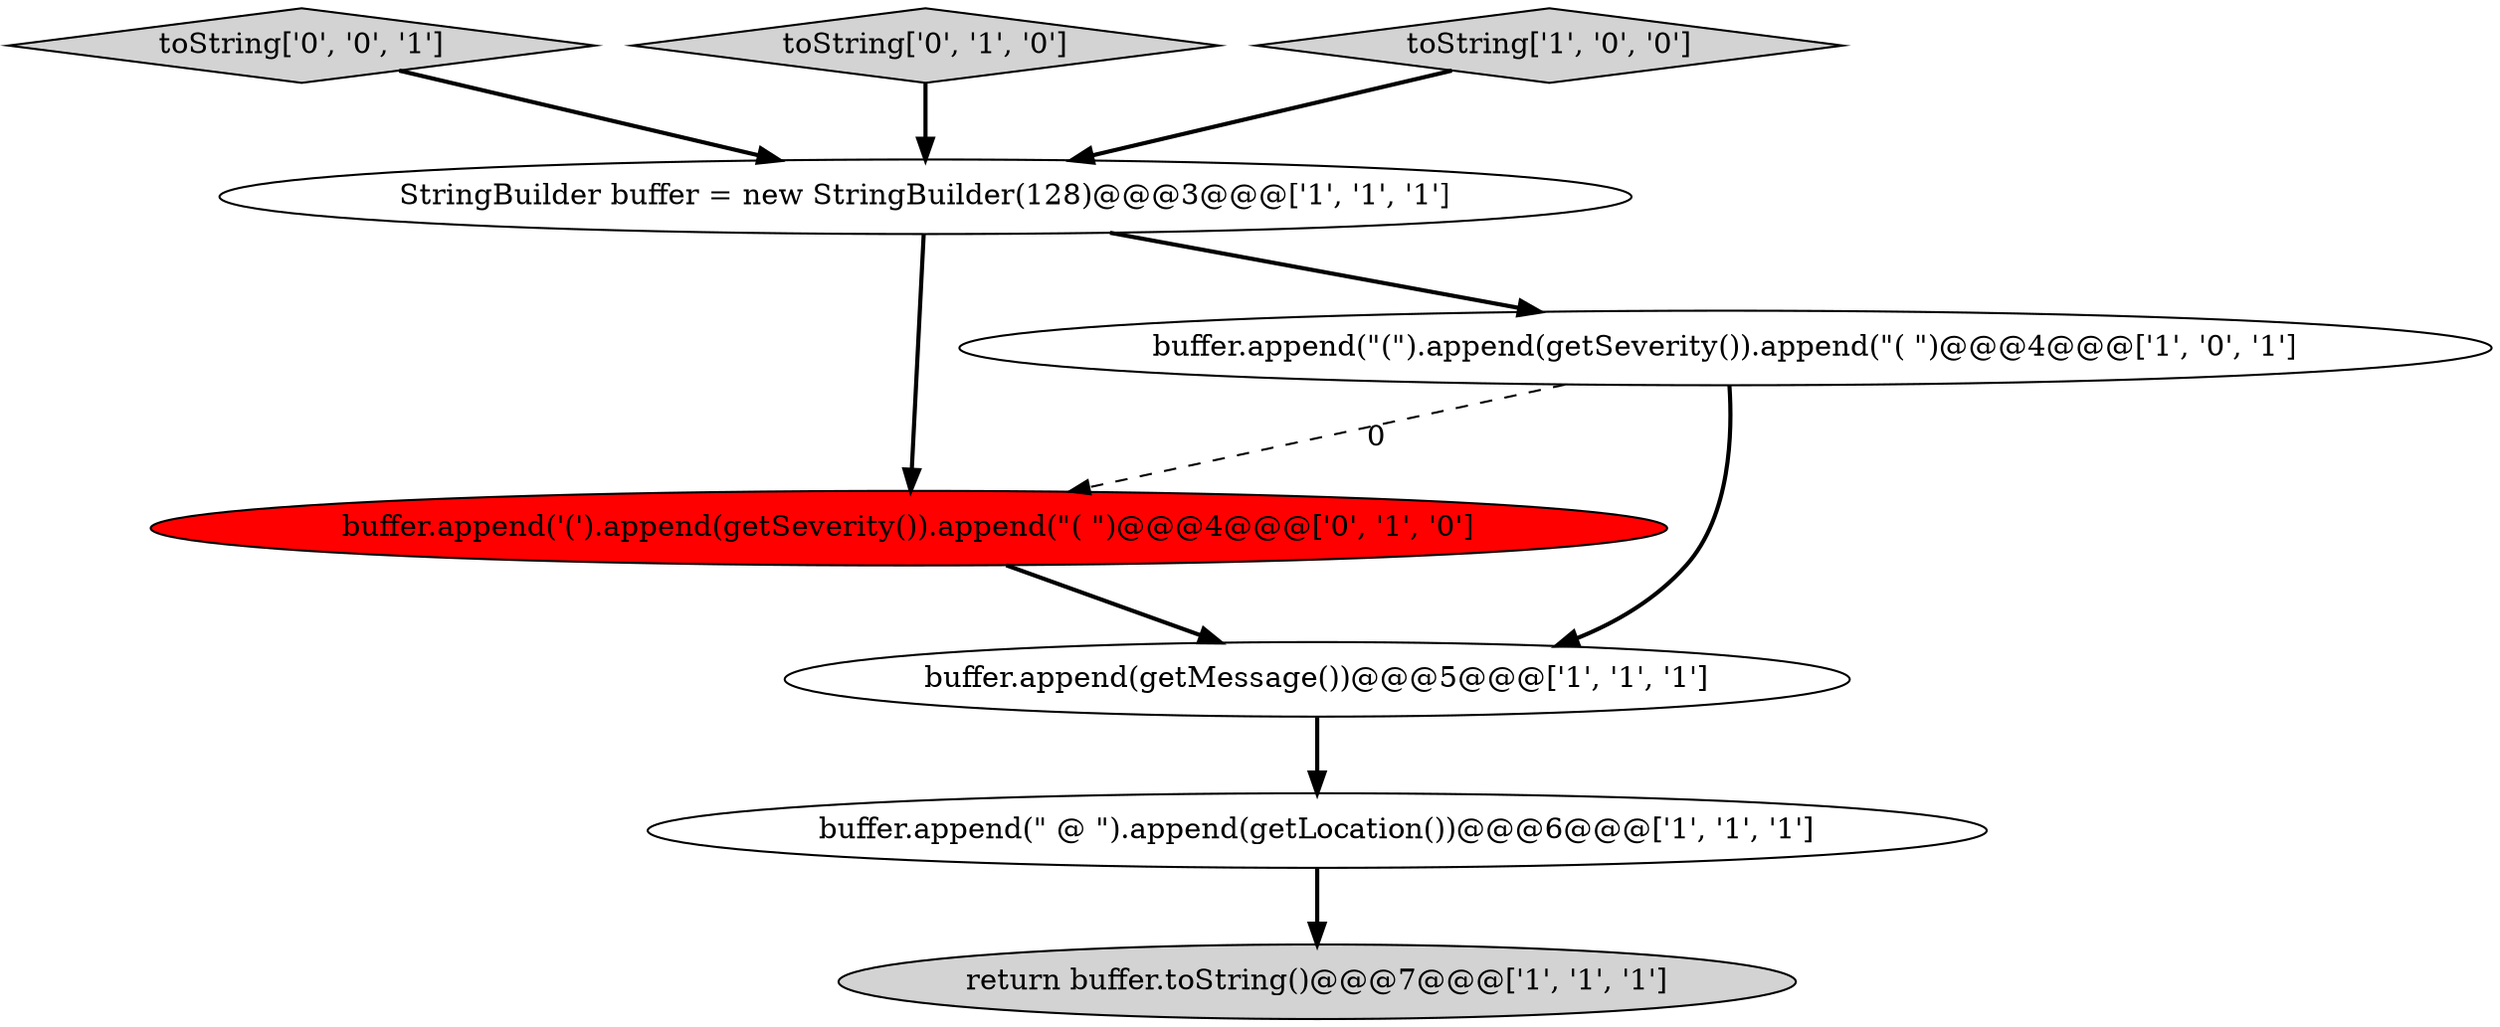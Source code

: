 digraph {
8 [style = filled, label = "toString['0', '0', '1']", fillcolor = lightgray, shape = diamond image = "AAA0AAABBB3BBB"];
7 [style = filled, label = "buffer.append('(').append(getSeverity()).append(\"( \")@@@4@@@['0', '1', '0']", fillcolor = red, shape = ellipse image = "AAA1AAABBB2BBB"];
1 [style = filled, label = "StringBuilder buffer = new StringBuilder(128)@@@3@@@['1', '1', '1']", fillcolor = white, shape = ellipse image = "AAA0AAABBB1BBB"];
4 [style = filled, label = "buffer.append(\"(\").append(getSeverity()).append(\"( \")@@@4@@@['1', '0', '1']", fillcolor = white, shape = ellipse image = "AAA0AAABBB1BBB"];
3 [style = filled, label = "return buffer.toString()@@@7@@@['1', '1', '1']", fillcolor = lightgray, shape = ellipse image = "AAA0AAABBB1BBB"];
6 [style = filled, label = "toString['0', '1', '0']", fillcolor = lightgray, shape = diamond image = "AAA0AAABBB2BBB"];
0 [style = filled, label = "buffer.append(getMessage())@@@5@@@['1', '1', '1']", fillcolor = white, shape = ellipse image = "AAA0AAABBB1BBB"];
5 [style = filled, label = "buffer.append(\" @ \").append(getLocation())@@@6@@@['1', '1', '1']", fillcolor = white, shape = ellipse image = "AAA0AAABBB1BBB"];
2 [style = filled, label = "toString['1', '0', '0']", fillcolor = lightgray, shape = diamond image = "AAA0AAABBB1BBB"];
5->3 [style = bold, label=""];
8->1 [style = bold, label=""];
6->1 [style = bold, label=""];
1->4 [style = bold, label=""];
7->0 [style = bold, label=""];
4->7 [style = dashed, label="0"];
1->7 [style = bold, label=""];
2->1 [style = bold, label=""];
4->0 [style = bold, label=""];
0->5 [style = bold, label=""];
}

